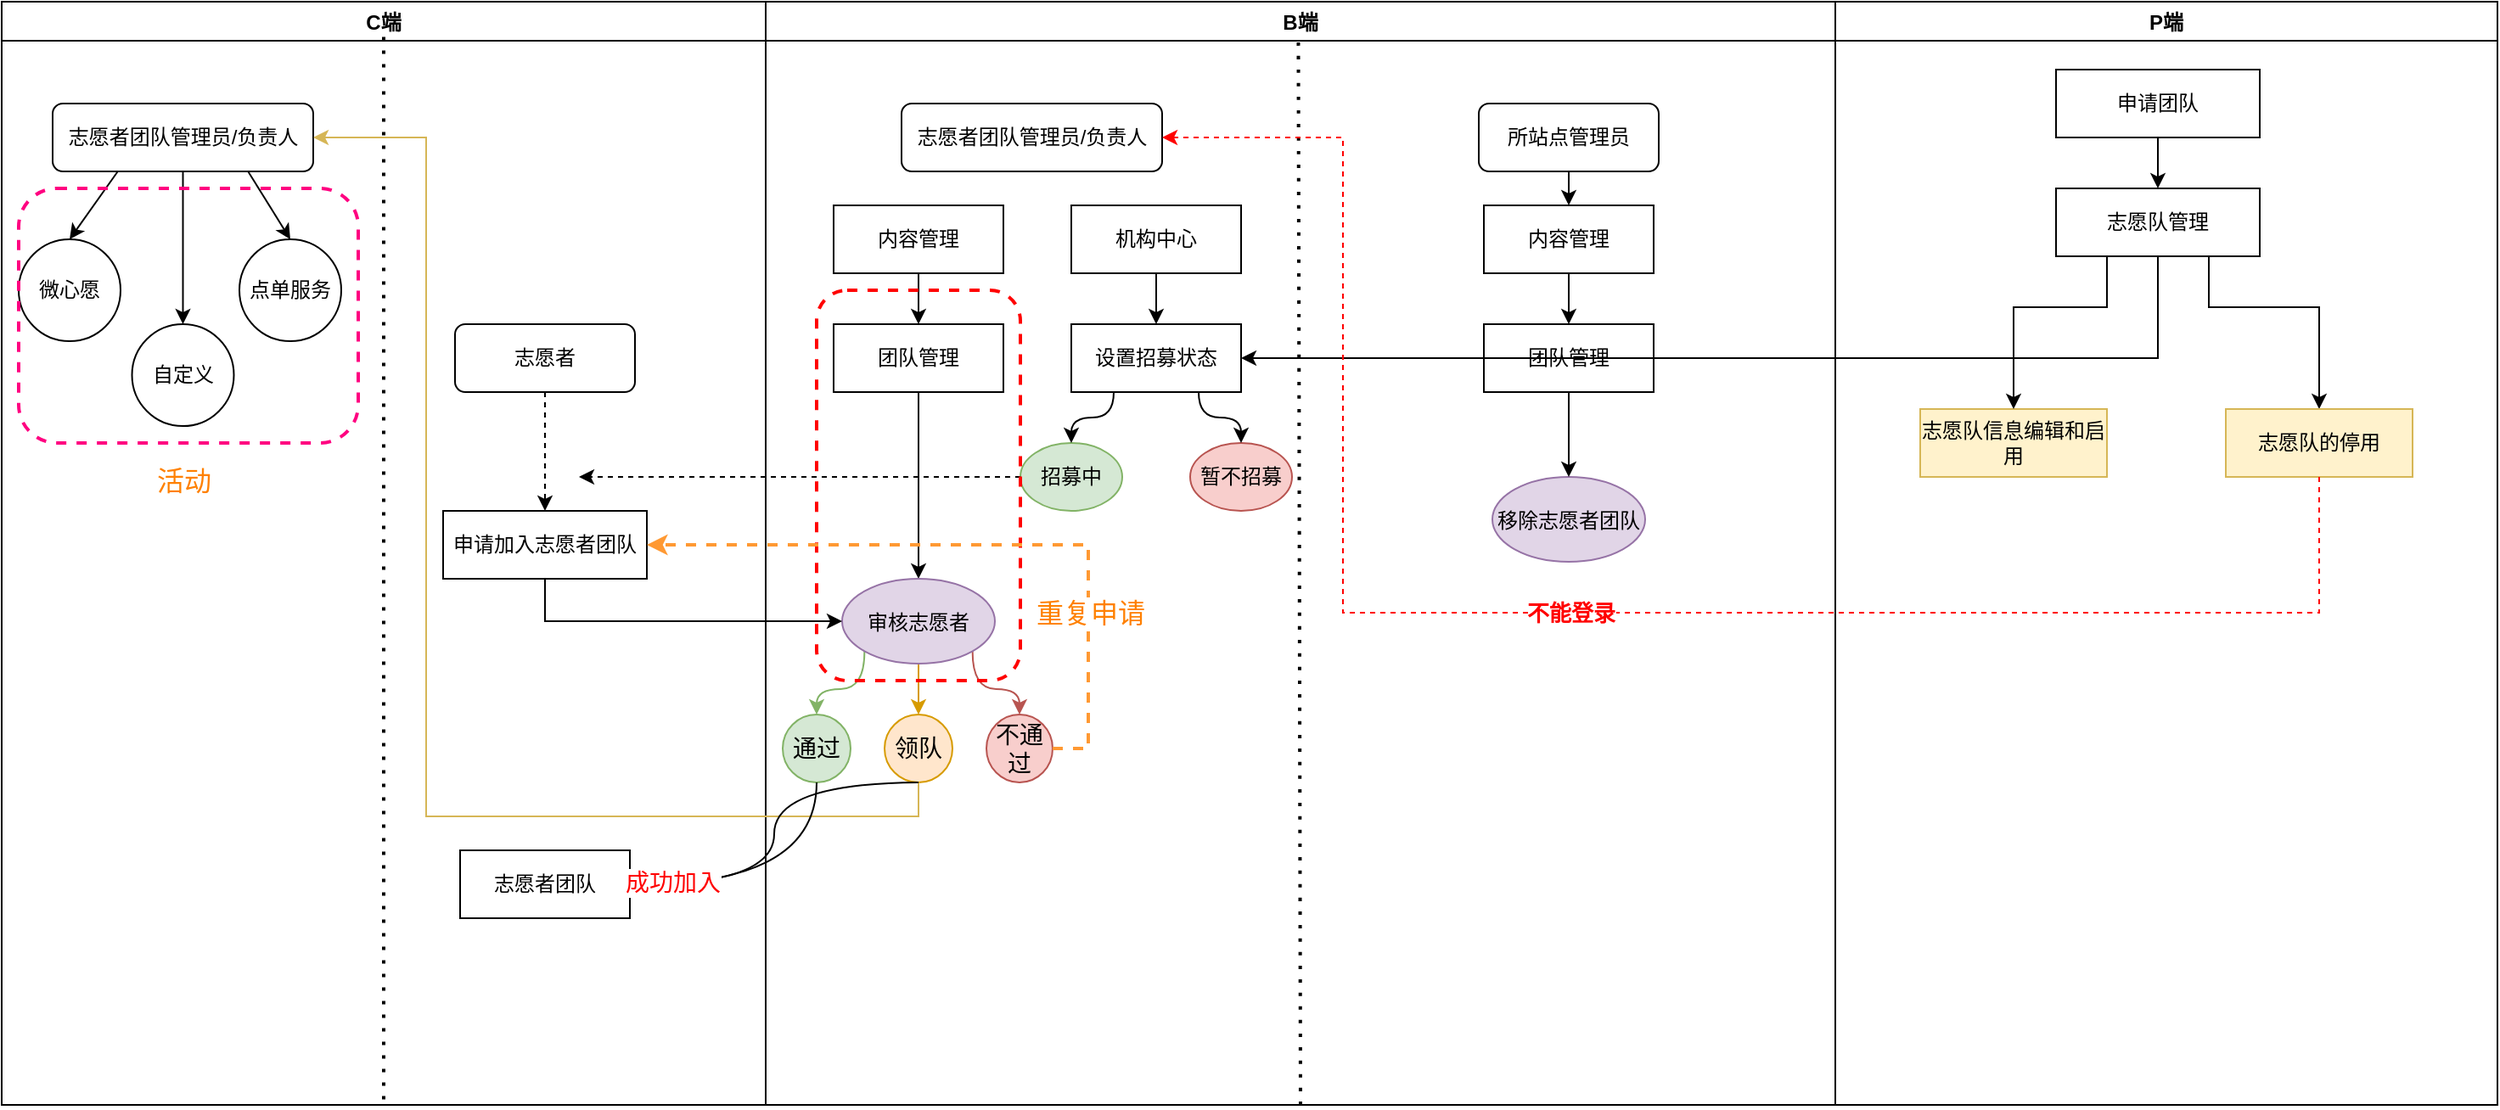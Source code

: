 <mxfile version="15.7.3" type="github">
  <diagram id="ZC5p5VC0Y0RsRYnaukDD" name="第 1 页">
    <mxGraphModel dx="1422" dy="761" grid="1" gridSize="10" guides="1" tooltips="1" connect="1" arrows="1" fold="1" page="1" pageScale="1" pageWidth="827" pageHeight="1169" math="0" shadow="0">
      <root>
        <mxCell id="0" />
        <mxCell id="1" parent="0" />
        <mxCell id="huGk5qr_uN4y3jjxr1eP-6" value="C端" style="swimlane;" parent="1" vertex="1">
          <mxGeometry x="130" y="80" width="450" height="650" as="geometry" />
        </mxCell>
        <mxCell id="mTIyiD7B3CdjUpecXwlK-11" value="志愿者" style="rounded=1;whiteSpace=wrap;html=1;" parent="huGk5qr_uN4y3jjxr1eP-6" vertex="1">
          <mxGeometry x="267" y="190" width="106" height="40" as="geometry" />
        </mxCell>
        <mxCell id="mTIyiD7B3CdjUpecXwlK-20" value="申请加入志愿者团队" style="rounded=0;whiteSpace=wrap;html=1;" parent="huGk5qr_uN4y3jjxr1eP-6" vertex="1">
          <mxGeometry x="260" y="300" width="120" height="40" as="geometry" />
        </mxCell>
        <mxCell id="mTIyiD7B3CdjUpecXwlK-21" value="" style="endArrow=classic;html=1;rounded=0;fontSize=14;fontColor=#FF0000;exitX=0.5;exitY=1;exitDx=0;exitDy=0;entryX=0.5;entryY=0;entryDx=0;entryDy=0;dashed=1;" parent="huGk5qr_uN4y3jjxr1eP-6" source="mTIyiD7B3CdjUpecXwlK-11" target="mTIyiD7B3CdjUpecXwlK-20" edge="1">
          <mxGeometry width="50" height="50" relative="1" as="geometry">
            <mxPoint x="553" y="470" as="sourcePoint" />
            <mxPoint x="603" y="420" as="targetPoint" />
          </mxGeometry>
        </mxCell>
        <mxCell id="mTIyiD7B3CdjUpecXwlK-48" value="志愿者团队管理员/负责人" style="rounded=1;whiteSpace=wrap;html=1;" parent="huGk5qr_uN4y3jjxr1eP-6" vertex="1">
          <mxGeometry x="30" y="60" width="153.5" height="40" as="geometry" />
        </mxCell>
        <mxCell id="YUQ73kClSB1GS7UO0awM-3" value="志愿者团队" style="rounded=0;whiteSpace=wrap;html=1;" parent="huGk5qr_uN4y3jjxr1eP-6" vertex="1">
          <mxGeometry x="270" y="500" width="100" height="40" as="geometry" />
        </mxCell>
        <mxCell id="yQSx5qsJZ6cNk3nJdyjW-4" value="微心愿" style="ellipse;whiteSpace=wrap;html=1;strokeColor=default;strokeWidth=1;fillColor=#FFFFFF;" parent="huGk5qr_uN4y3jjxr1eP-6" vertex="1">
          <mxGeometry x="10" y="140" width="60" height="60" as="geometry" />
        </mxCell>
        <mxCell id="yQSx5qsJZ6cNk3nJdyjW-5" value="点单服务" style="ellipse;whiteSpace=wrap;html=1;strokeColor=default;strokeWidth=1;fillColor=#FFFFFF;" parent="huGk5qr_uN4y3jjxr1eP-6" vertex="1">
          <mxGeometry x="140" y="140" width="60" height="60" as="geometry" />
        </mxCell>
        <mxCell id="yQSx5qsJZ6cNk3nJdyjW-7" value="" style="endArrow=classic;html=1;rounded=0;exitX=0.25;exitY=1;exitDx=0;exitDy=0;entryX=0.5;entryY=0;entryDx=0;entryDy=0;" parent="huGk5qr_uN4y3jjxr1eP-6" source="mTIyiD7B3CdjUpecXwlK-48" target="yQSx5qsJZ6cNk3nJdyjW-4" edge="1">
          <mxGeometry width="50" height="50" relative="1" as="geometry">
            <mxPoint x="520" y="330" as="sourcePoint" />
            <mxPoint x="570" y="280" as="targetPoint" />
          </mxGeometry>
        </mxCell>
        <mxCell id="yQSx5qsJZ6cNk3nJdyjW-8" value="" style="endArrow=classic;html=1;rounded=0;exitX=0.75;exitY=1;exitDx=0;exitDy=0;entryX=0.5;entryY=0;entryDx=0;entryDy=0;" parent="huGk5qr_uN4y3jjxr1eP-6" source="mTIyiD7B3CdjUpecXwlK-48" target="yQSx5qsJZ6cNk3nJdyjW-5" edge="1">
          <mxGeometry width="50" height="50" relative="1" as="geometry">
            <mxPoint x="520" y="330" as="sourcePoint" />
            <mxPoint x="570" y="280" as="targetPoint" />
          </mxGeometry>
        </mxCell>
        <mxCell id="G6LheXaB9gn7KqptXxAN-1" value="自定义" style="ellipse;whiteSpace=wrap;html=1;strokeColor=default;strokeWidth=1;fillColor=#FFFFFF;" vertex="1" parent="huGk5qr_uN4y3jjxr1eP-6">
          <mxGeometry x="76.75" y="190" width="60" height="60" as="geometry" />
        </mxCell>
        <mxCell id="G6LheXaB9gn7KqptXxAN-2" value="" style="endArrow=classic;html=1;rounded=0;exitX=0.5;exitY=1;exitDx=0;exitDy=0;" edge="1" parent="huGk5qr_uN4y3jjxr1eP-6" source="mTIyiD7B3CdjUpecXwlK-48" target="G6LheXaB9gn7KqptXxAN-1">
          <mxGeometry width="50" height="50" relative="1" as="geometry">
            <mxPoint x="640" y="240" as="sourcePoint" />
            <mxPoint x="690" y="190" as="targetPoint" />
          </mxGeometry>
        </mxCell>
        <mxCell id="G6LheXaB9gn7KqptXxAN-3" value="" style="rounded=1;whiteSpace=wrap;html=1;fillColor=none;strokeColor=#FF0080;dashed=1;strokeWidth=2;" vertex="1" parent="huGk5qr_uN4y3jjxr1eP-6">
          <mxGeometry x="10" y="110" width="200" height="150" as="geometry" />
        </mxCell>
        <mxCell id="G6LheXaB9gn7KqptXxAN-4" value="&lt;font style=&quot;font-size: 16px ; font-weight: normal&quot; color=&quot;#ff8000&quot;&gt;活动&lt;/font&gt;" style="text;strokeColor=none;fillColor=none;html=1;fontSize=24;fontStyle=1;verticalAlign=middle;align=center;dashed=1;" vertex="1" parent="huGk5qr_uN4y3jjxr1eP-6">
          <mxGeometry x="56.75" y="260" width="100" height="40" as="geometry" />
        </mxCell>
        <mxCell id="huGk5qr_uN4y3jjxr1eP-7" value="B端" style="swimlane;" parent="1" vertex="1">
          <mxGeometry x="580" y="80" width="630" height="650" as="geometry" />
        </mxCell>
        <mxCell id="mTIyiD7B3CdjUpecXwlK-1" value="机构中心" style="rounded=0;whiteSpace=wrap;html=1;" parent="huGk5qr_uN4y3jjxr1eP-7" vertex="1">
          <mxGeometry x="180" y="120" width="100" height="40" as="geometry" />
        </mxCell>
        <mxCell id="mTIyiD7B3CdjUpecXwlK-3" value="设置招募状态" style="rounded=0;whiteSpace=wrap;html=1;" parent="huGk5qr_uN4y3jjxr1eP-7" vertex="1">
          <mxGeometry x="180" y="190" width="100" height="40" as="geometry" />
        </mxCell>
        <mxCell id="mTIyiD7B3CdjUpecXwlK-2" value="" style="endArrow=classic;html=1;rounded=0;exitX=0.5;exitY=1;exitDx=0;exitDy=0;entryX=0.5;entryY=0;entryDx=0;entryDy=0;" parent="huGk5qr_uN4y3jjxr1eP-7" source="mTIyiD7B3CdjUpecXwlK-1" target="mTIyiD7B3CdjUpecXwlK-3" edge="1">
          <mxGeometry width="50" height="50" relative="1" as="geometry">
            <mxPoint x="60" y="230" as="sourcePoint" />
            <mxPoint x="230" y="220" as="targetPoint" />
          </mxGeometry>
        </mxCell>
        <mxCell id="mTIyiD7B3CdjUpecXwlK-7" value="招募中" style="ellipse;whiteSpace=wrap;html=1;fillColor=#d5e8d4;strokeColor=#82b366;" parent="huGk5qr_uN4y3jjxr1eP-7" vertex="1">
          <mxGeometry x="150" y="260" width="60" height="40" as="geometry" />
        </mxCell>
        <mxCell id="mTIyiD7B3CdjUpecXwlK-8" value="暂不招募" style="ellipse;whiteSpace=wrap;html=1;fillColor=#f8cecc;strokeColor=#b85450;" parent="huGk5qr_uN4y3jjxr1eP-7" vertex="1">
          <mxGeometry x="250" y="260" width="60" height="40" as="geometry" />
        </mxCell>
        <mxCell id="mTIyiD7B3CdjUpecXwlK-9" value="" style="endArrow=classic;html=1;rounded=0;exitX=0.25;exitY=1;exitDx=0;exitDy=0;entryX=0.5;entryY=0;entryDx=0;entryDy=0;edgeStyle=orthogonalEdgeStyle;curved=1;" parent="huGk5qr_uN4y3jjxr1eP-7" source="mTIyiD7B3CdjUpecXwlK-3" target="mTIyiD7B3CdjUpecXwlK-7" edge="1">
          <mxGeometry width="50" height="50" relative="1" as="geometry">
            <mxPoint x="60" y="230" as="sourcePoint" />
            <mxPoint x="110" y="180" as="targetPoint" />
          </mxGeometry>
        </mxCell>
        <mxCell id="mTIyiD7B3CdjUpecXwlK-10" value="" style="endArrow=classic;html=1;rounded=0;exitX=0.75;exitY=1;exitDx=0;exitDy=0;entryX=0.5;entryY=0;entryDx=0;entryDy=0;edgeStyle=orthogonalEdgeStyle;curved=1;" parent="huGk5qr_uN4y3jjxr1eP-7" source="mTIyiD7B3CdjUpecXwlK-3" target="mTIyiD7B3CdjUpecXwlK-8" edge="1">
          <mxGeometry width="50" height="50" relative="1" as="geometry">
            <mxPoint x="60" y="230" as="sourcePoint" />
            <mxPoint x="110" y="180" as="targetPoint" />
          </mxGeometry>
        </mxCell>
        <mxCell id="mTIyiD7B3CdjUpecXwlK-16" value="内容管理" style="rounded=0;whiteSpace=wrap;html=1;" parent="huGk5qr_uN4y3jjxr1eP-7" vertex="1">
          <mxGeometry x="40" y="120" width="100" height="40" as="geometry" />
        </mxCell>
        <mxCell id="mTIyiD7B3CdjUpecXwlK-17" value="团队管理" style="rounded=0;whiteSpace=wrap;html=1;" parent="huGk5qr_uN4y3jjxr1eP-7" vertex="1">
          <mxGeometry x="40" y="190" width="100" height="40" as="geometry" />
        </mxCell>
        <mxCell id="mTIyiD7B3CdjUpecXwlK-18" value="" style="endArrow=classic;html=1;rounded=0;fontSize=14;fontColor=#FF0000;curved=1;exitX=0.5;exitY=1;exitDx=0;exitDy=0;" parent="huGk5qr_uN4y3jjxr1eP-7" source="mTIyiD7B3CdjUpecXwlK-16" target="mTIyiD7B3CdjUpecXwlK-17" edge="1">
          <mxGeometry width="50" height="50" relative="1" as="geometry">
            <mxPoint x="110" y="330" as="sourcePoint" />
            <mxPoint x="160" y="280" as="targetPoint" />
          </mxGeometry>
        </mxCell>
        <mxCell id="mTIyiD7B3CdjUpecXwlK-25" value="志愿者团队管理员/负责人" style="rounded=1;whiteSpace=wrap;html=1;" parent="huGk5qr_uN4y3jjxr1eP-7" vertex="1">
          <mxGeometry x="80" y="60" width="153.5" height="40" as="geometry" />
        </mxCell>
        <mxCell id="mTIyiD7B3CdjUpecXwlK-29" value="" style="endArrow=classic;html=1;rounded=0;fontSize=14;fontColor=#FF0000;strokeColor=#000000;exitX=0.5;exitY=1;exitDx=0;exitDy=0;" parent="huGk5qr_uN4y3jjxr1eP-7" source="mTIyiD7B3CdjUpecXwlK-17" edge="1">
          <mxGeometry width="50" height="50" relative="1" as="geometry">
            <mxPoint x="110" y="330" as="sourcePoint" />
            <mxPoint x="90" y="340" as="targetPoint" />
          </mxGeometry>
        </mxCell>
        <mxCell id="mTIyiD7B3CdjUpecXwlK-30" value="&lt;font color=&quot;#000000&quot;&gt;通过&lt;/font&gt;" style="ellipse;whiteSpace=wrap;html=1;fontSize=14;fillColor=#d5e8d4;strokeColor=#82b366;" parent="huGk5qr_uN4y3jjxr1eP-7" vertex="1">
          <mxGeometry x="10" y="420" width="40" height="40" as="geometry" />
        </mxCell>
        <mxCell id="mTIyiD7B3CdjUpecXwlK-32" value="&lt;font color=&quot;#000000&quot;&gt;不通过&lt;/font&gt;" style="ellipse;whiteSpace=wrap;html=1;fontSize=14;fillColor=#f8cecc;strokeColor=#b85450;" parent="huGk5qr_uN4y3jjxr1eP-7" vertex="1">
          <mxGeometry x="130" y="420" width="39" height="40" as="geometry" />
        </mxCell>
        <mxCell id="mTIyiD7B3CdjUpecXwlK-34" value="&lt;font color=&quot;#000000&quot;&gt;领队&lt;/font&gt;" style="ellipse;whiteSpace=wrap;html=1;fontSize=14;fillColor=#ffe6cc;strokeColor=#d79b00;" parent="huGk5qr_uN4y3jjxr1eP-7" vertex="1">
          <mxGeometry x="70" y="420" width="40" height="40" as="geometry" />
        </mxCell>
        <mxCell id="mTIyiD7B3CdjUpecXwlK-35" value="" style="endArrow=classic;html=1;rounded=0;fontSize=14;fontColor=#000000;strokeColor=#82b366;exitX=0;exitY=1;exitDx=0;exitDy=0;entryX=0.5;entryY=0;entryDx=0;entryDy=0;edgeStyle=orthogonalEdgeStyle;curved=1;fillColor=#d5e8d4;" parent="huGk5qr_uN4y3jjxr1eP-7" source="mTIyiD7B3CdjUpecXwlK-45" target="mTIyiD7B3CdjUpecXwlK-30" edge="1">
          <mxGeometry width="50" height="50" relative="1" as="geometry">
            <mxPoint x="55" y="390" as="sourcePoint" />
            <mxPoint x="400" y="290" as="targetPoint" />
          </mxGeometry>
        </mxCell>
        <mxCell id="mTIyiD7B3CdjUpecXwlK-36" value="" style="endArrow=classic;html=1;rounded=0;fontSize=14;fontColor=#000000;strokeColor=#d79b00;exitX=0.5;exitY=1;exitDx=0;exitDy=0;entryX=0.5;entryY=0;entryDx=0;entryDy=0;edgeStyle=orthogonalEdgeStyle;curved=1;fillColor=#ffe6cc;" parent="huGk5qr_uN4y3jjxr1eP-7" source="mTIyiD7B3CdjUpecXwlK-45" target="mTIyiD7B3CdjUpecXwlK-34" edge="1">
          <mxGeometry width="50" height="50" relative="1" as="geometry">
            <mxPoint x="100" y="420" as="sourcePoint" />
            <mxPoint x="420" y="320" as="targetPoint" />
          </mxGeometry>
        </mxCell>
        <mxCell id="mTIyiD7B3CdjUpecXwlK-37" value="" style="endArrow=classic;html=1;rounded=0;fontSize=14;fontColor=#000000;strokeColor=#b85450;exitX=1;exitY=1;exitDx=0;exitDy=0;entryX=0.5;entryY=0;entryDx=0;entryDy=0;edgeStyle=orthogonalEdgeStyle;curved=1;fillColor=#f8cecc;" parent="huGk5qr_uN4y3jjxr1eP-7" source="mTIyiD7B3CdjUpecXwlK-45" target="mTIyiD7B3CdjUpecXwlK-32" edge="1">
          <mxGeometry width="50" height="50" relative="1" as="geometry">
            <mxPoint x="148.5" y="410" as="sourcePoint" />
            <mxPoint x="443.5" y="310" as="targetPoint" />
          </mxGeometry>
        </mxCell>
        <mxCell id="mTIyiD7B3CdjUpecXwlK-39" value="所站点管理员" style="rounded=1;whiteSpace=wrap;html=1;" parent="huGk5qr_uN4y3jjxr1eP-7" vertex="1">
          <mxGeometry x="420" y="60" width="106" height="40" as="geometry" />
        </mxCell>
        <mxCell id="mTIyiD7B3CdjUpecXwlK-40" value="内容管理" style="rounded=0;whiteSpace=wrap;html=1;" parent="huGk5qr_uN4y3jjxr1eP-7" vertex="1">
          <mxGeometry x="423" y="120" width="100" height="40" as="geometry" />
        </mxCell>
        <mxCell id="mTIyiD7B3CdjUpecXwlK-43" value="" style="endArrow=classic;html=1;rounded=0;fontSize=14;fontColor=#000000;strokeColor=#000000;curved=1;exitX=0.5;exitY=1;exitDx=0;exitDy=0;entryX=0.5;entryY=0;entryDx=0;entryDy=0;" parent="huGk5qr_uN4y3jjxr1eP-7" source="mTIyiD7B3CdjUpecXwlK-39" target="mTIyiD7B3CdjUpecXwlK-40" edge="1">
          <mxGeometry width="50" height="50" relative="1" as="geometry">
            <mxPoint x="180" y="330" as="sourcePoint" />
            <mxPoint x="230" y="280" as="targetPoint" />
          </mxGeometry>
        </mxCell>
        <mxCell id="mTIyiD7B3CdjUpecXwlK-45" value="&lt;span style=&quot;font-size: 12px&quot;&gt;审核志愿者&lt;/span&gt;" style="ellipse;whiteSpace=wrap;html=1;fontSize=14;fillColor=#e1d5e7;strokeColor=#9673a6;" parent="huGk5qr_uN4y3jjxr1eP-7" vertex="1">
          <mxGeometry x="45" y="340" width="90" height="50" as="geometry" />
        </mxCell>
        <mxCell id="mTIyiD7B3CdjUpecXwlK-47" value="&lt;span style=&quot;font-size: 12px&quot;&gt;移除志愿者团队&lt;/span&gt;" style="ellipse;whiteSpace=wrap;html=1;fontSize=14;fillColor=#e1d5e7;strokeColor=#9673a6;" parent="huGk5qr_uN4y3jjxr1eP-7" vertex="1">
          <mxGeometry x="428" y="280" width="90" height="50" as="geometry" />
        </mxCell>
        <mxCell id="huGk5qr_uN4y3jjxr1eP-8" value="P端" style="swimlane;" parent="1" vertex="1">
          <mxGeometry x="1210" y="80" width="390" height="650" as="geometry" />
        </mxCell>
        <mxCell id="huGk5qr_uN4y3jjxr1eP-9" value="申请团队" style="rounded=0;whiteSpace=wrap;html=1;" parent="huGk5qr_uN4y3jjxr1eP-8" vertex="1">
          <mxGeometry x="130" y="40" width="120" height="40" as="geometry" />
        </mxCell>
        <mxCell id="huGk5qr_uN4y3jjxr1eP-19" value="志愿队管理" style="rounded=0;whiteSpace=wrap;html=1;" parent="huGk5qr_uN4y3jjxr1eP-8" vertex="1">
          <mxGeometry x="130" y="110" width="120" height="40" as="geometry" />
        </mxCell>
        <mxCell id="huGk5qr_uN4y3jjxr1eP-20" value="" style="endArrow=classic;html=1;rounded=0;exitX=0.5;exitY=1;exitDx=0;exitDy=0;" parent="huGk5qr_uN4y3jjxr1eP-8" source="huGk5qr_uN4y3jjxr1eP-9" target="huGk5qr_uN4y3jjxr1eP-19" edge="1">
          <mxGeometry width="50" height="50" relative="1" as="geometry">
            <mxPoint x="-80" y="250" as="sourcePoint" />
            <mxPoint x="-30" y="200" as="targetPoint" />
          </mxGeometry>
        </mxCell>
        <mxCell id="huGk5qr_uN4y3jjxr1eP-23" value="志愿队信息编辑和启用" style="rounded=0;whiteSpace=wrap;html=1;fillColor=#fff2cc;strokeColor=#d6b656;" parent="huGk5qr_uN4y3jjxr1eP-8" vertex="1">
          <mxGeometry x="50" y="240" width="110" height="40" as="geometry" />
        </mxCell>
        <mxCell id="huGk5qr_uN4y3jjxr1eP-24" value="" style="endArrow=classic;html=1;rounded=0;exitX=0.25;exitY=1;exitDx=0;exitDy=0;entryX=0.5;entryY=0;entryDx=0;entryDy=0;edgeStyle=orthogonalEdgeStyle;" parent="huGk5qr_uN4y3jjxr1eP-8" source="huGk5qr_uN4y3jjxr1eP-19" target="huGk5qr_uN4y3jjxr1eP-23" edge="1">
          <mxGeometry width="50" height="50" relative="1" as="geometry">
            <mxPoint x="-80" y="250" as="sourcePoint" />
            <mxPoint x="130" y="190" as="targetPoint" />
            <Array as="points">
              <mxPoint x="160" y="180" />
              <mxPoint x="105" y="180" />
            </Array>
          </mxGeometry>
        </mxCell>
        <mxCell id="yQSx5qsJZ6cNk3nJdyjW-1" value="" style="endArrow=classic;html=1;rounded=0;exitX=0.75;exitY=1;exitDx=0;exitDy=0;entryX=0.5;entryY=0;entryDx=0;entryDy=0;" parent="huGk5qr_uN4y3jjxr1eP-8" source="huGk5qr_uN4y3jjxr1eP-19" target="KxsS5oRRNGkHw3EmPnn2-1" edge="1">
          <mxGeometry width="50" height="50" relative="1" as="geometry">
            <mxPoint x="-320" y="330" as="sourcePoint" />
            <mxPoint x="280" y="240" as="targetPoint" />
            <Array as="points">
              <mxPoint x="220" y="180" />
              <mxPoint x="285" y="180" />
            </Array>
          </mxGeometry>
        </mxCell>
        <mxCell id="KxsS5oRRNGkHw3EmPnn2-1" value="志愿队的停用" style="rounded=0;whiteSpace=wrap;html=1;fillColor=#fff2cc;strokeColor=#d6b656;" parent="huGk5qr_uN4y3jjxr1eP-8" vertex="1">
          <mxGeometry x="230" y="240" width="110" height="40" as="geometry" />
        </mxCell>
        <mxCell id="mTIyiD7B3CdjUpecXwlK-4" value="" style="endArrow=none;dashed=1;html=1;dashPattern=1 3;strokeWidth=2;rounded=0;entryX=0.5;entryY=1;entryDx=0;entryDy=0;exitX=0.5;exitY=0.032;exitDx=0;exitDy=0;exitPerimeter=0;" parent="1" source="huGk5qr_uN4y3jjxr1eP-6" target="huGk5qr_uN4y3jjxr1eP-6" edge="1">
          <mxGeometry width="50" height="50" relative="1" as="geometry">
            <mxPoint x="370" y="120" as="sourcePoint" />
            <mxPoint x="750" y="370" as="targetPoint" />
          </mxGeometry>
        </mxCell>
        <mxCell id="mTIyiD7B3CdjUpecXwlK-24" value="" style="endArrow=classic;html=1;rounded=0;fontSize=14;fontColor=#FF0000;exitX=0;exitY=0.5;exitDx=0;exitDy=0;dashed=1;strokeColor=#000000;" parent="1" source="mTIyiD7B3CdjUpecXwlK-7" edge="1">
          <mxGeometry width="50" height="50" relative="1" as="geometry">
            <mxPoint x="700" y="410" as="sourcePoint" />
            <mxPoint x="470" y="360" as="targetPoint" />
          </mxGeometry>
        </mxCell>
        <mxCell id="mTIyiD7B3CdjUpecXwlK-27" value="" style="endArrow=classic;html=1;rounded=0;fontSize=14;fontColor=#FF0000;strokeColor=#000000;exitX=0.5;exitY=1;exitDx=0;exitDy=0;entryX=0;entryY=0.5;entryDx=0;entryDy=0;" parent="1" source="mTIyiD7B3CdjUpecXwlK-20" target="mTIyiD7B3CdjUpecXwlK-45" edge="1">
          <mxGeometry width="50" height="50" relative="1" as="geometry">
            <mxPoint x="700" y="410" as="sourcePoint" />
            <mxPoint x="620" y="440" as="targetPoint" />
            <Array as="points">
              <mxPoint x="450" y="445" />
            </Array>
          </mxGeometry>
        </mxCell>
        <mxCell id="mTIyiD7B3CdjUpecXwlK-38" value="" style="endArrow=none;dashed=1;html=1;dashPattern=1 3;strokeWidth=2;rounded=0;fontSize=14;fontColor=#000000;curved=1;exitX=0.498;exitY=0.037;exitDx=0;exitDy=0;exitPerimeter=0;entryX=0.5;entryY=1;entryDx=0;entryDy=0;" parent="1" source="huGk5qr_uN4y3jjxr1eP-7" target="huGk5qr_uN4y3jjxr1eP-7" edge="1">
          <mxGeometry width="50" height="50" relative="1" as="geometry">
            <mxPoint x="710" y="410" as="sourcePoint" />
            <mxPoint x="760" y="360" as="targetPoint" />
          </mxGeometry>
        </mxCell>
        <mxCell id="mTIyiD7B3CdjUpecXwlK-41" value="团队管理" style="rounded=0;whiteSpace=wrap;html=1;" parent="1" vertex="1">
          <mxGeometry x="1003" y="270" width="100" height="40" as="geometry" />
        </mxCell>
        <mxCell id="mTIyiD7B3CdjUpecXwlK-44" value="" style="endArrow=classic;html=1;rounded=0;fontSize=14;fontColor=#000000;strokeColor=#000000;curved=1;exitX=0.5;exitY=1;exitDx=0;exitDy=0;entryX=0.5;entryY=0;entryDx=0;entryDy=0;" parent="1" source="mTIyiD7B3CdjUpecXwlK-40" target="mTIyiD7B3CdjUpecXwlK-41" edge="1">
          <mxGeometry width="50" height="50" relative="1" as="geometry">
            <mxPoint x="760" y="410" as="sourcePoint" />
            <mxPoint x="810" y="360" as="targetPoint" />
          </mxGeometry>
        </mxCell>
        <mxCell id="mTIyiD7B3CdjUpecXwlK-46" value="" style="endArrow=classic;html=1;rounded=0;fontSize=14;fontColor=#000000;strokeColor=#000000;curved=1;exitX=0.5;exitY=1;exitDx=0;exitDy=0;" parent="1" source="mTIyiD7B3CdjUpecXwlK-41" edge="1">
          <mxGeometry width="50" height="50" relative="1" as="geometry">
            <mxPoint x="760" y="410" as="sourcePoint" />
            <mxPoint x="1053" y="360" as="targetPoint" />
          </mxGeometry>
        </mxCell>
        <mxCell id="mTIyiD7B3CdjUpecXwlK-49" value="" style="endArrow=classic;html=1;rounded=0;fontSize=14;fontColor=#000000;strokeColor=#d6b656;exitX=0.5;exitY=1;exitDx=0;exitDy=0;entryX=1;entryY=0.5;entryDx=0;entryDy=0;fillColor=#fff2cc;" parent="1" source="mTIyiD7B3CdjUpecXwlK-34" target="mTIyiD7B3CdjUpecXwlK-48" edge="1">
          <mxGeometry width="50" height="50" relative="1" as="geometry">
            <mxPoint x="760" y="410" as="sourcePoint" />
            <mxPoint x="810" y="360" as="targetPoint" />
            <Array as="points">
              <mxPoint x="670" y="560" />
              <mxPoint x="380" y="560" />
              <mxPoint x="380" y="160" />
            </Array>
          </mxGeometry>
        </mxCell>
        <mxCell id="YUQ73kClSB1GS7UO0awM-5" value="" style="endArrow=classic;html=1;rounded=0;exitX=0.5;exitY=1;exitDx=0;exitDy=0;entryX=1;entryY=0.5;entryDx=0;entryDy=0;edgeStyle=orthogonalEdgeStyle;curved=1;" parent="1" source="mTIyiD7B3CdjUpecXwlK-30" target="YUQ73kClSB1GS7UO0awM-3" edge="1">
          <mxGeometry width="50" height="50" relative="1" as="geometry">
            <mxPoint x="790" y="410" as="sourcePoint" />
            <mxPoint x="840" y="360" as="targetPoint" />
          </mxGeometry>
        </mxCell>
        <mxCell id="YUQ73kClSB1GS7UO0awM-6" value="" style="endArrow=classic;html=1;rounded=0;edgeStyle=orthogonalEdgeStyle;curved=1;entryX=1;entryY=0.5;entryDx=0;entryDy=0;" parent="1" target="YUQ73kClSB1GS7UO0awM-3" edge="1">
          <mxGeometry width="50" height="50" relative="1" as="geometry">
            <mxPoint x="670" y="540" as="sourcePoint" />
            <mxPoint x="540" y="570" as="targetPoint" />
          </mxGeometry>
        </mxCell>
        <mxCell id="YUQ73kClSB1GS7UO0awM-7" value="&lt;font style=&quot;font-size: 14px&quot; color=&quot;#ff0000&quot;&gt;成功加入&lt;/font&gt;" style="edgeLabel;html=1;align=center;verticalAlign=middle;resizable=0;points=[];" parent="YUQ73kClSB1GS7UO0awM-6" vertex="1" connectable="0">
          <mxGeometry x="0.781" y="-1" relative="1" as="geometry">
            <mxPoint as="offset" />
          </mxGeometry>
        </mxCell>
        <mxCell id="yQSx5qsJZ6cNk3nJdyjW-2" value="" style="endArrow=classic;html=1;rounded=0;exitX=0.5;exitY=1;exitDx=0;exitDy=0;entryX=1;entryY=0.5;entryDx=0;entryDy=0;" parent="1" source="huGk5qr_uN4y3jjxr1eP-19" target="mTIyiD7B3CdjUpecXwlK-3" edge="1">
          <mxGeometry width="50" height="50" relative="1" as="geometry">
            <mxPoint x="890" y="410" as="sourcePoint" />
            <mxPoint x="940" y="360" as="targetPoint" />
            <Array as="points">
              <mxPoint x="1400" y="290" />
            </Array>
          </mxGeometry>
        </mxCell>
        <mxCell id="yQSx5qsJZ6cNk3nJdyjW-3" value="" style="rounded=1;whiteSpace=wrap;html=1;fillColor=none;strokeWidth=2;dashed=1;strokeColor=#FF0000;" parent="1" vertex="1">
          <mxGeometry x="610" y="250" width="120" height="230" as="geometry" />
        </mxCell>
        <mxCell id="KxsS5oRRNGkHw3EmPnn2-4" value="&lt;font style=&quot;font-size: 13px&quot; color=&quot;#ff0000&quot;&gt;&lt;b&gt;不能登录&lt;/b&gt;&lt;/font&gt;" style="endArrow=classic;html=1;rounded=0;exitX=0.5;exitY=1;exitDx=0;exitDy=0;entryX=1;entryY=0.5;entryDx=0;entryDy=0;dashed=1;strokeColor=#FF0000;" parent="1" source="KxsS5oRRNGkHw3EmPnn2-1" target="mTIyiD7B3CdjUpecXwlK-25" edge="1">
          <mxGeometry width="50" height="50" relative="1" as="geometry">
            <mxPoint x="850" y="420" as="sourcePoint" />
            <mxPoint x="900" y="370" as="targetPoint" />
            <Array as="points">
              <mxPoint x="1495" y="440" />
              <mxPoint x="920" y="440" />
              <mxPoint x="920" y="160" />
            </Array>
          </mxGeometry>
        </mxCell>
        <mxCell id="G6LheXaB9gn7KqptXxAN-5" value="" style="endArrow=classic;html=1;rounded=0;fontSize=16;fontColor=#FF8000;exitX=1;exitY=0.5;exitDx=0;exitDy=0;entryX=1;entryY=0.5;entryDx=0;entryDy=0;strokeWidth=2;strokeColor=#FF9933;dashed=1;" edge="1" parent="1" source="mTIyiD7B3CdjUpecXwlK-32" target="mTIyiD7B3CdjUpecXwlK-20">
          <mxGeometry width="50" height="50" relative="1" as="geometry">
            <mxPoint x="800" y="530" as="sourcePoint" />
            <mxPoint x="840" y="370" as="targetPoint" />
            <Array as="points">
              <mxPoint x="770" y="520" />
              <mxPoint x="770" y="400" />
            </Array>
          </mxGeometry>
        </mxCell>
        <mxCell id="G6LheXaB9gn7KqptXxAN-6" value="重复申请" style="edgeLabel;html=1;align=center;verticalAlign=middle;resizable=0;points=[];fontSize=16;fontColor=#FF8000;" vertex="1" connectable="0" parent="G6LheXaB9gn7KqptXxAN-5">
          <mxGeometry x="-0.496" y="-1" relative="1" as="geometry">
            <mxPoint as="offset" />
          </mxGeometry>
        </mxCell>
      </root>
    </mxGraphModel>
  </diagram>
</mxfile>
